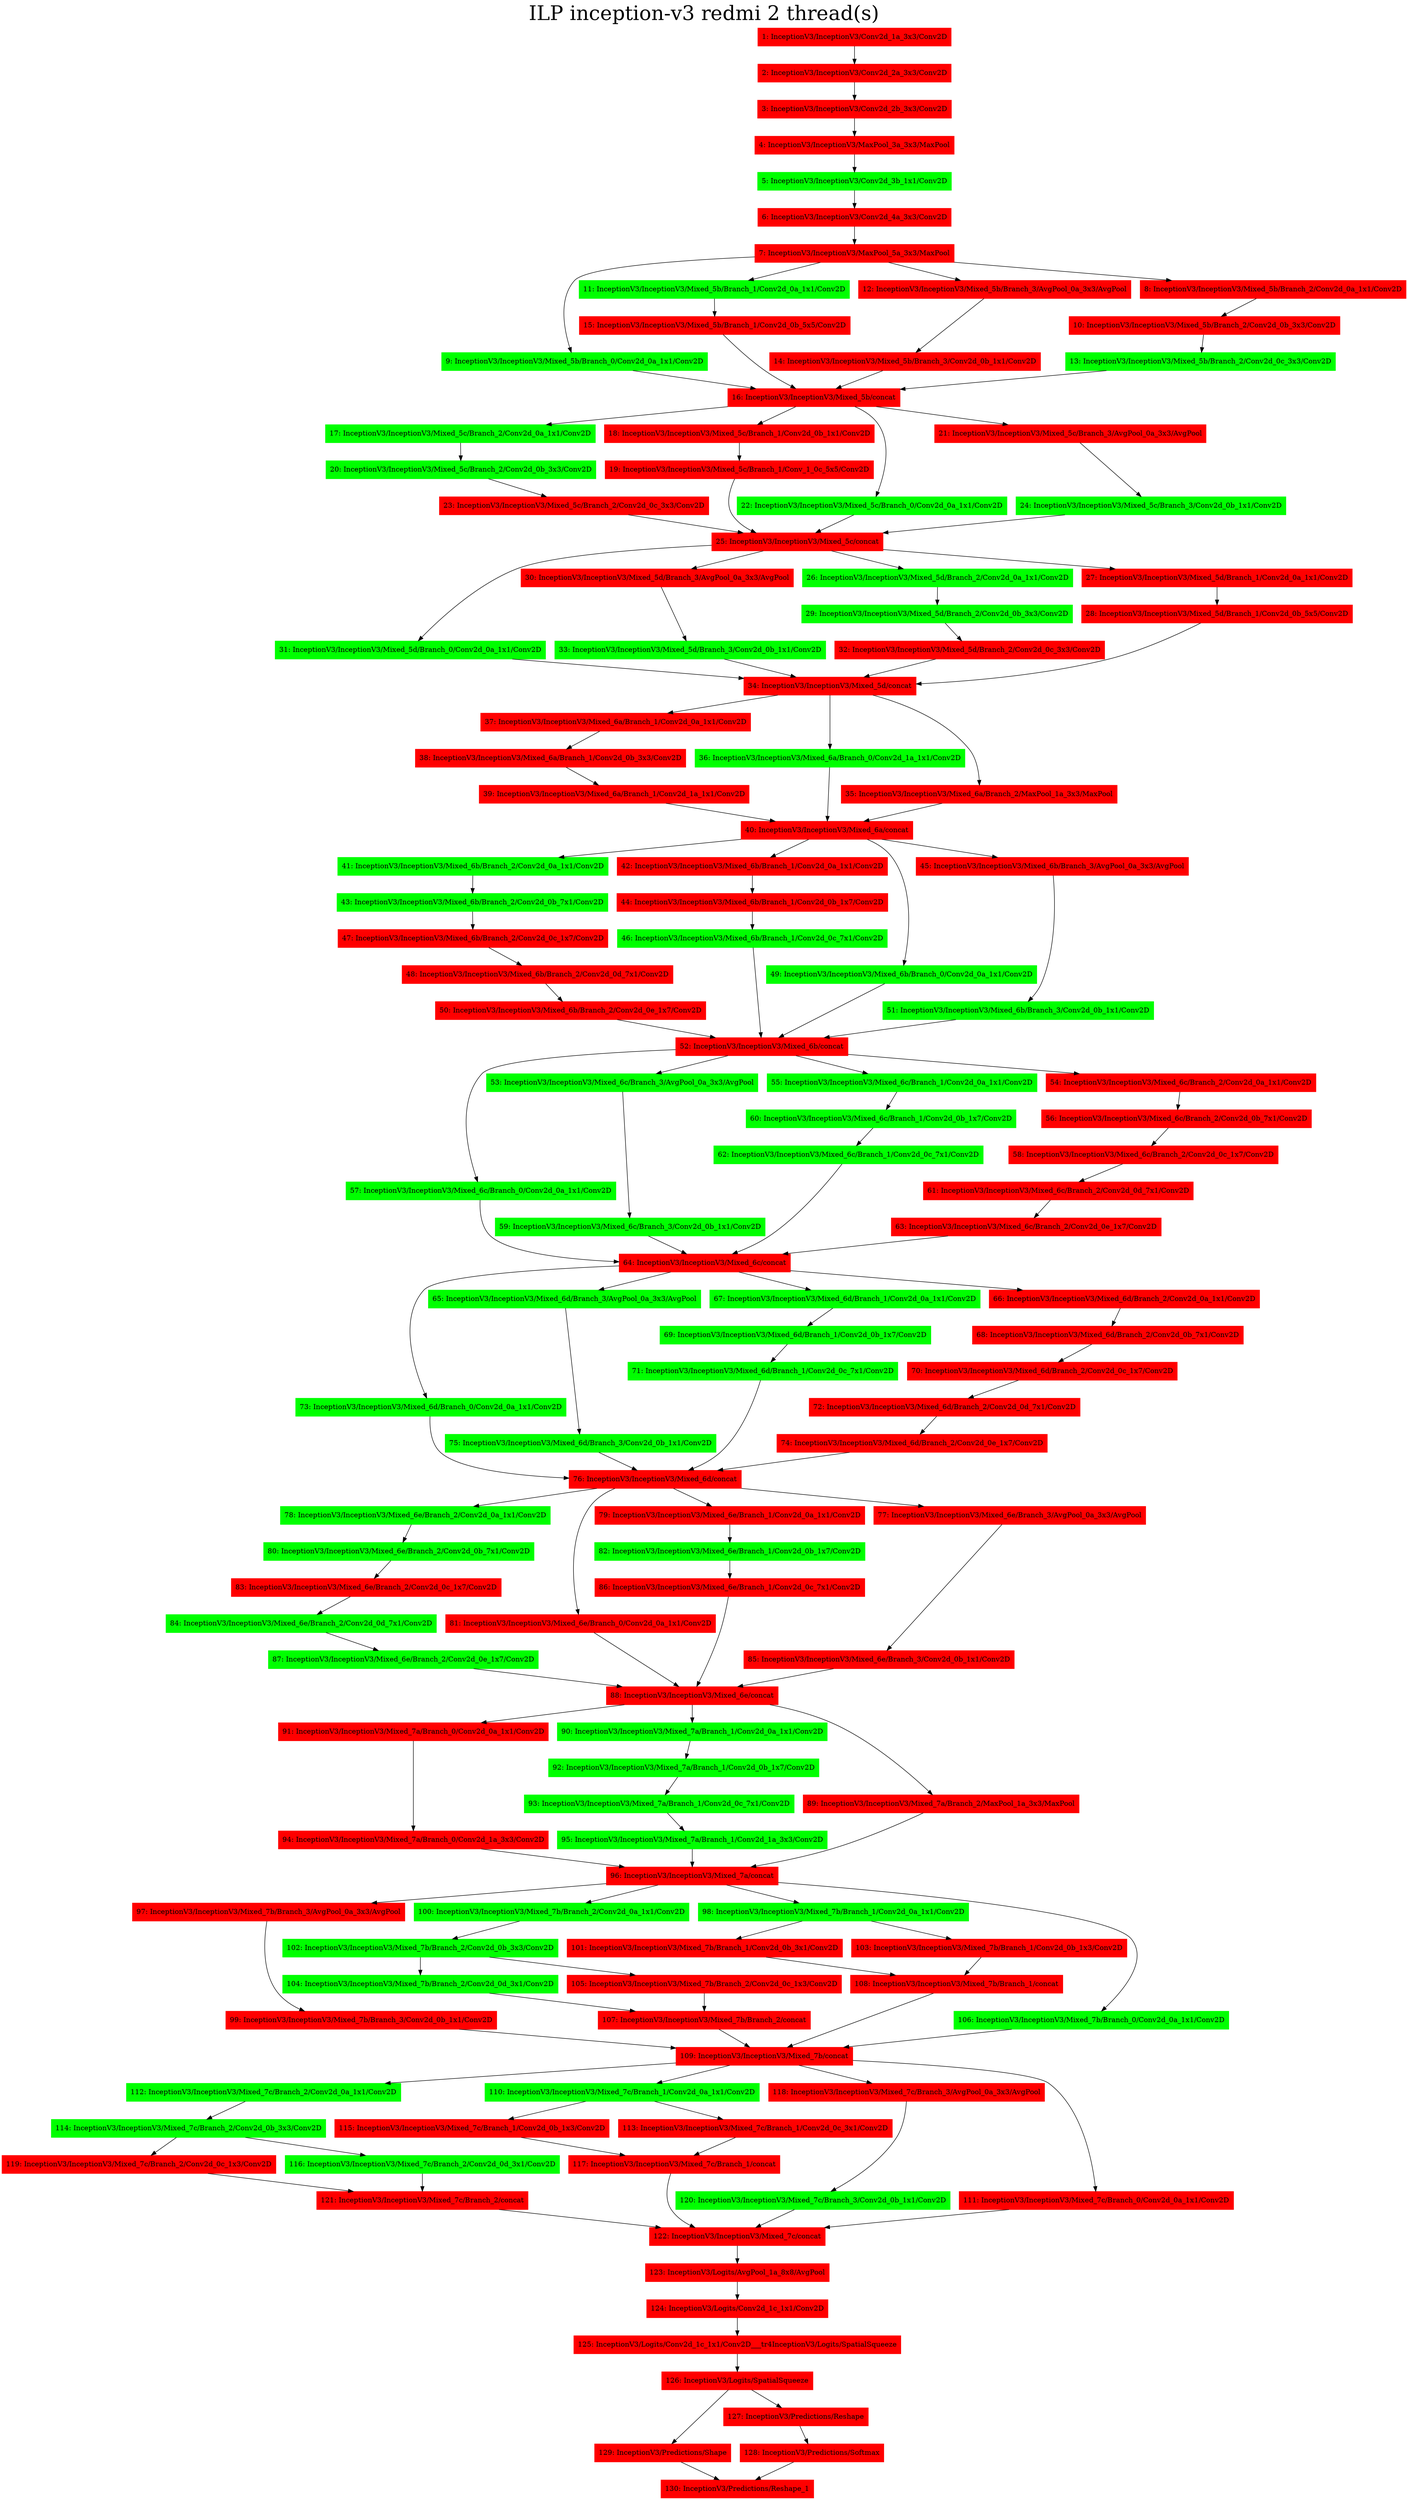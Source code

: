 digraph G {
label     = "ILP inception-v3 redmi 2 thread(s)"
    labelloc  =  t // t: Place the graph's title on top.
    fontsize  = 40 // Make title stand out by giving a large font size
    fontcolor = black"1: InceptionV3/InceptionV3/Conv2d_1a_3x3/Conv2D"->"2: InceptionV3/InceptionV3/Conv2d_2a_3x3/Conv2D";
"1: InceptionV3/InceptionV3/Conv2d_1a_3x3/Conv2D" [shape=box,style=filled,color=red];
"2: InceptionV3/InceptionV3/Conv2d_2a_3x3/Conv2D"->"3: InceptionV3/InceptionV3/Conv2d_2b_3x3/Conv2D";
"2: InceptionV3/InceptionV3/Conv2d_2a_3x3/Conv2D" [shape=box,style=filled,color=red];
"3: InceptionV3/InceptionV3/Conv2d_2b_3x3/Conv2D"->"4: InceptionV3/InceptionV3/MaxPool_3a_3x3/MaxPool";
"3: InceptionV3/InceptionV3/Conv2d_2b_3x3/Conv2D" [shape=box,style=filled,color=red];
"4: InceptionV3/InceptionV3/MaxPool_3a_3x3/MaxPool"->"5: InceptionV3/InceptionV3/Conv2d_3b_1x1/Conv2D";
"4: InceptionV3/InceptionV3/MaxPool_3a_3x3/MaxPool" [shape=box,style=filled,color=red];
"5: InceptionV3/InceptionV3/Conv2d_3b_1x1/Conv2D"->"6: InceptionV3/InceptionV3/Conv2d_4a_3x3/Conv2D";
"5: InceptionV3/InceptionV3/Conv2d_3b_1x1/Conv2D" [shape=box,style=filled,color=green];
"6: InceptionV3/InceptionV3/Conv2d_4a_3x3/Conv2D"->"7: InceptionV3/InceptionV3/MaxPool_5a_3x3/MaxPool";
"6: InceptionV3/InceptionV3/Conv2d_4a_3x3/Conv2D" [shape=box,style=filled,color=red];
"7: InceptionV3/InceptionV3/MaxPool_5a_3x3/MaxPool"->"9: InceptionV3/InceptionV3/Mixed_5b/Branch_0/Conv2d_0a_1x1/Conv2D";
"7: InceptionV3/InceptionV3/MaxPool_5a_3x3/MaxPool"->"11: InceptionV3/InceptionV3/Mixed_5b/Branch_1/Conv2d_0a_1x1/Conv2D";
"7: InceptionV3/InceptionV3/MaxPool_5a_3x3/MaxPool"->"12: InceptionV3/InceptionV3/Mixed_5b/Branch_3/AvgPool_0a_3x3/AvgPool";
"7: InceptionV3/InceptionV3/MaxPool_5a_3x3/MaxPool"->"8: InceptionV3/InceptionV3/Mixed_5b/Branch_2/Conv2d_0a_1x1/Conv2D";
"7: InceptionV3/InceptionV3/MaxPool_5a_3x3/MaxPool" [shape=box,style=filled,color=red];
"12: InceptionV3/InceptionV3/Mixed_5b/Branch_3/AvgPool_0a_3x3/AvgPool"->"14: InceptionV3/InceptionV3/Mixed_5b/Branch_3/Conv2d_0b_1x1/Conv2D";
"12: InceptionV3/InceptionV3/Mixed_5b/Branch_3/AvgPool_0a_3x3/AvgPool" [shape=box,style=filled,color=red];
"8: InceptionV3/InceptionV3/Mixed_5b/Branch_2/Conv2d_0a_1x1/Conv2D"->"10: InceptionV3/InceptionV3/Mixed_5b/Branch_2/Conv2d_0b_3x3/Conv2D";
"8: InceptionV3/InceptionV3/Mixed_5b/Branch_2/Conv2d_0a_1x1/Conv2D" [shape=box,style=filled,color=red];
"11: InceptionV3/InceptionV3/Mixed_5b/Branch_1/Conv2d_0a_1x1/Conv2D"->"15: InceptionV3/InceptionV3/Mixed_5b/Branch_1/Conv2d_0b_5x5/Conv2D";
"11: InceptionV3/InceptionV3/Mixed_5b/Branch_1/Conv2d_0a_1x1/Conv2D" [shape=box,style=filled,color=green];
"9: InceptionV3/InceptionV3/Mixed_5b/Branch_0/Conv2d_0a_1x1/Conv2D"->"16: InceptionV3/InceptionV3/Mixed_5b/concat";
"9: InceptionV3/InceptionV3/Mixed_5b/Branch_0/Conv2d_0a_1x1/Conv2D" [shape=box,style=filled,color=green];
"14: InceptionV3/InceptionV3/Mixed_5b/Branch_3/Conv2d_0b_1x1/Conv2D"->"16: InceptionV3/InceptionV3/Mixed_5b/concat";
"14: InceptionV3/InceptionV3/Mixed_5b/Branch_3/Conv2d_0b_1x1/Conv2D" [shape=box,style=filled,color=red];
"10: InceptionV3/InceptionV3/Mixed_5b/Branch_2/Conv2d_0b_3x3/Conv2D"->"13: InceptionV3/InceptionV3/Mixed_5b/Branch_2/Conv2d_0c_3x3/Conv2D";
"10: InceptionV3/InceptionV3/Mixed_5b/Branch_2/Conv2d_0b_3x3/Conv2D" [shape=box,style=filled,color=red];
"15: InceptionV3/InceptionV3/Mixed_5b/Branch_1/Conv2d_0b_5x5/Conv2D"->"16: InceptionV3/InceptionV3/Mixed_5b/concat";
"15: InceptionV3/InceptionV3/Mixed_5b/Branch_1/Conv2d_0b_5x5/Conv2D" [shape=box,style=filled,color=red];
"13: InceptionV3/InceptionV3/Mixed_5b/Branch_2/Conv2d_0c_3x3/Conv2D"->"16: InceptionV3/InceptionV3/Mixed_5b/concat";
"13: InceptionV3/InceptionV3/Mixed_5b/Branch_2/Conv2d_0c_3x3/Conv2D" [shape=box,style=filled,color=green];
"16: InceptionV3/InceptionV3/Mixed_5b/concat"->"17: InceptionV3/InceptionV3/Mixed_5c/Branch_2/Conv2d_0a_1x1/Conv2D";
"16: InceptionV3/InceptionV3/Mixed_5b/concat"->"18: InceptionV3/InceptionV3/Mixed_5c/Branch_1/Conv2d_0b_1x1/Conv2D";
"16: InceptionV3/InceptionV3/Mixed_5b/concat"->"22: InceptionV3/InceptionV3/Mixed_5c/Branch_0/Conv2d_0a_1x1/Conv2D";
"16: InceptionV3/InceptionV3/Mixed_5b/concat"->"21: InceptionV3/InceptionV3/Mixed_5c/Branch_3/AvgPool_0a_3x3/AvgPool";
"16: InceptionV3/InceptionV3/Mixed_5b/concat" [shape=box,style=filled,color=red];
"21: InceptionV3/InceptionV3/Mixed_5c/Branch_3/AvgPool_0a_3x3/AvgPool"->"24: InceptionV3/InceptionV3/Mixed_5c/Branch_3/Conv2d_0b_1x1/Conv2D";
"21: InceptionV3/InceptionV3/Mixed_5c/Branch_3/AvgPool_0a_3x3/AvgPool" [shape=box,style=filled,color=red];
"17: InceptionV3/InceptionV3/Mixed_5c/Branch_2/Conv2d_0a_1x1/Conv2D"->"20: InceptionV3/InceptionV3/Mixed_5c/Branch_2/Conv2d_0b_3x3/Conv2D";
"17: InceptionV3/InceptionV3/Mixed_5c/Branch_2/Conv2d_0a_1x1/Conv2D" [shape=box,style=filled,color=green];
"18: InceptionV3/InceptionV3/Mixed_5c/Branch_1/Conv2d_0b_1x1/Conv2D"->"19: InceptionV3/InceptionV3/Mixed_5c/Branch_1/Conv_1_0c_5x5/Conv2D";
"18: InceptionV3/InceptionV3/Mixed_5c/Branch_1/Conv2d_0b_1x1/Conv2D" [shape=box,style=filled,color=red];
"22: InceptionV3/InceptionV3/Mixed_5c/Branch_0/Conv2d_0a_1x1/Conv2D"->"25: InceptionV3/InceptionV3/Mixed_5c/concat";
"22: InceptionV3/InceptionV3/Mixed_5c/Branch_0/Conv2d_0a_1x1/Conv2D" [shape=box,style=filled,color=green];
"24: InceptionV3/InceptionV3/Mixed_5c/Branch_3/Conv2d_0b_1x1/Conv2D"->"25: InceptionV3/InceptionV3/Mixed_5c/concat";
"24: InceptionV3/InceptionV3/Mixed_5c/Branch_3/Conv2d_0b_1x1/Conv2D" [shape=box,style=filled,color=green];
"20: InceptionV3/InceptionV3/Mixed_5c/Branch_2/Conv2d_0b_3x3/Conv2D"->"23: InceptionV3/InceptionV3/Mixed_5c/Branch_2/Conv2d_0c_3x3/Conv2D";
"20: InceptionV3/InceptionV3/Mixed_5c/Branch_2/Conv2d_0b_3x3/Conv2D" [shape=box,style=filled,color=green];
"19: InceptionV3/InceptionV3/Mixed_5c/Branch_1/Conv_1_0c_5x5/Conv2D"->"25: InceptionV3/InceptionV3/Mixed_5c/concat";
"19: InceptionV3/InceptionV3/Mixed_5c/Branch_1/Conv_1_0c_5x5/Conv2D" [shape=box,style=filled,color=red];
"23: InceptionV3/InceptionV3/Mixed_5c/Branch_2/Conv2d_0c_3x3/Conv2D"->"25: InceptionV3/InceptionV3/Mixed_5c/concat";
"23: InceptionV3/InceptionV3/Mixed_5c/Branch_2/Conv2d_0c_3x3/Conv2D" [shape=box,style=filled,color=red];
"25: InceptionV3/InceptionV3/Mixed_5c/concat"->"31: InceptionV3/InceptionV3/Mixed_5d/Branch_0/Conv2d_0a_1x1/Conv2D";
"25: InceptionV3/InceptionV3/Mixed_5c/concat"->"30: InceptionV3/InceptionV3/Mixed_5d/Branch_3/AvgPool_0a_3x3/AvgPool";
"25: InceptionV3/InceptionV3/Mixed_5c/concat"->"26: InceptionV3/InceptionV3/Mixed_5d/Branch_2/Conv2d_0a_1x1/Conv2D";
"25: InceptionV3/InceptionV3/Mixed_5c/concat"->"27: InceptionV3/InceptionV3/Mixed_5d/Branch_1/Conv2d_0a_1x1/Conv2D";
"25: InceptionV3/InceptionV3/Mixed_5c/concat" [shape=box,style=filled,color=red];
"30: InceptionV3/InceptionV3/Mixed_5d/Branch_3/AvgPool_0a_3x3/AvgPool"->"33: InceptionV3/InceptionV3/Mixed_5d/Branch_3/Conv2d_0b_1x1/Conv2D";
"30: InceptionV3/InceptionV3/Mixed_5d/Branch_3/AvgPool_0a_3x3/AvgPool" [shape=box,style=filled,color=red];
"26: InceptionV3/InceptionV3/Mixed_5d/Branch_2/Conv2d_0a_1x1/Conv2D"->"29: InceptionV3/InceptionV3/Mixed_5d/Branch_2/Conv2d_0b_3x3/Conv2D";
"26: InceptionV3/InceptionV3/Mixed_5d/Branch_2/Conv2d_0a_1x1/Conv2D" [shape=box,style=filled,color=green];
"27: InceptionV3/InceptionV3/Mixed_5d/Branch_1/Conv2d_0a_1x1/Conv2D"->"28: InceptionV3/InceptionV3/Mixed_5d/Branch_1/Conv2d_0b_5x5/Conv2D";
"27: InceptionV3/InceptionV3/Mixed_5d/Branch_1/Conv2d_0a_1x1/Conv2D" [shape=box,style=filled,color=red];
"31: InceptionV3/InceptionV3/Mixed_5d/Branch_0/Conv2d_0a_1x1/Conv2D"->"34: InceptionV3/InceptionV3/Mixed_5d/concat";
"31: InceptionV3/InceptionV3/Mixed_5d/Branch_0/Conv2d_0a_1x1/Conv2D" [shape=box,style=filled,color=green];
"33: InceptionV3/InceptionV3/Mixed_5d/Branch_3/Conv2d_0b_1x1/Conv2D"->"34: InceptionV3/InceptionV3/Mixed_5d/concat";
"33: InceptionV3/InceptionV3/Mixed_5d/Branch_3/Conv2d_0b_1x1/Conv2D" [shape=box,style=filled,color=green];
"29: InceptionV3/InceptionV3/Mixed_5d/Branch_2/Conv2d_0b_3x3/Conv2D"->"32: InceptionV3/InceptionV3/Mixed_5d/Branch_2/Conv2d_0c_3x3/Conv2D";
"29: InceptionV3/InceptionV3/Mixed_5d/Branch_2/Conv2d_0b_3x3/Conv2D" [shape=box,style=filled,color=green];
"28: InceptionV3/InceptionV3/Mixed_5d/Branch_1/Conv2d_0b_5x5/Conv2D"->"34: InceptionV3/InceptionV3/Mixed_5d/concat";
"28: InceptionV3/InceptionV3/Mixed_5d/Branch_1/Conv2d_0b_5x5/Conv2D" [shape=box,style=filled,color=red];
"32: InceptionV3/InceptionV3/Mixed_5d/Branch_2/Conv2d_0c_3x3/Conv2D"->"34: InceptionV3/InceptionV3/Mixed_5d/concat";
"32: InceptionV3/InceptionV3/Mixed_5d/Branch_2/Conv2d_0c_3x3/Conv2D" [shape=box,style=filled,color=red];
"34: InceptionV3/InceptionV3/Mixed_5d/concat"->"37: InceptionV3/InceptionV3/Mixed_6a/Branch_1/Conv2d_0a_1x1/Conv2D";
"34: InceptionV3/InceptionV3/Mixed_5d/concat"->"36: InceptionV3/InceptionV3/Mixed_6a/Branch_0/Conv2d_1a_1x1/Conv2D";
"34: InceptionV3/InceptionV3/Mixed_5d/concat"->"35: InceptionV3/InceptionV3/Mixed_6a/Branch_2/MaxPool_1a_3x3/MaxPool";
"34: InceptionV3/InceptionV3/Mixed_5d/concat" [shape=box,style=filled,color=red];
"35: InceptionV3/InceptionV3/Mixed_6a/Branch_2/MaxPool_1a_3x3/MaxPool"->"40: InceptionV3/InceptionV3/Mixed_6a/concat";
"35: InceptionV3/InceptionV3/Mixed_6a/Branch_2/MaxPool_1a_3x3/MaxPool" [shape=box,style=filled,color=red];
"37: InceptionV3/InceptionV3/Mixed_6a/Branch_1/Conv2d_0a_1x1/Conv2D"->"38: InceptionV3/InceptionV3/Mixed_6a/Branch_1/Conv2d_0b_3x3/Conv2D";
"37: InceptionV3/InceptionV3/Mixed_6a/Branch_1/Conv2d_0a_1x1/Conv2D" [shape=box,style=filled,color=red];
"36: InceptionV3/InceptionV3/Mixed_6a/Branch_0/Conv2d_1a_1x1/Conv2D"->"40: InceptionV3/InceptionV3/Mixed_6a/concat";
"36: InceptionV3/InceptionV3/Mixed_6a/Branch_0/Conv2d_1a_1x1/Conv2D" [shape=box,style=filled,color=green];
"38: InceptionV3/InceptionV3/Mixed_6a/Branch_1/Conv2d_0b_3x3/Conv2D"->"39: InceptionV3/InceptionV3/Mixed_6a/Branch_1/Conv2d_1a_1x1/Conv2D";
"38: InceptionV3/InceptionV3/Mixed_6a/Branch_1/Conv2d_0b_3x3/Conv2D" [shape=box,style=filled,color=red];
"39: InceptionV3/InceptionV3/Mixed_6a/Branch_1/Conv2d_1a_1x1/Conv2D"->"40: InceptionV3/InceptionV3/Mixed_6a/concat";
"39: InceptionV3/InceptionV3/Mixed_6a/Branch_1/Conv2d_1a_1x1/Conv2D" [shape=box,style=filled,color=red];
"40: InceptionV3/InceptionV3/Mixed_6a/concat"->"41: InceptionV3/InceptionV3/Mixed_6b/Branch_2/Conv2d_0a_1x1/Conv2D";
"40: InceptionV3/InceptionV3/Mixed_6a/concat"->"42: InceptionV3/InceptionV3/Mixed_6b/Branch_1/Conv2d_0a_1x1/Conv2D";
"40: InceptionV3/InceptionV3/Mixed_6a/concat"->"49: InceptionV3/InceptionV3/Mixed_6b/Branch_0/Conv2d_0a_1x1/Conv2D";
"40: InceptionV3/InceptionV3/Mixed_6a/concat"->"45: InceptionV3/InceptionV3/Mixed_6b/Branch_3/AvgPool_0a_3x3/AvgPool";
"40: InceptionV3/InceptionV3/Mixed_6a/concat" [shape=box,style=filled,color=red];
"45: InceptionV3/InceptionV3/Mixed_6b/Branch_3/AvgPool_0a_3x3/AvgPool"->"51: InceptionV3/InceptionV3/Mixed_6b/Branch_3/Conv2d_0b_1x1/Conv2D";
"45: InceptionV3/InceptionV3/Mixed_6b/Branch_3/AvgPool_0a_3x3/AvgPool" [shape=box,style=filled,color=red];
"41: InceptionV3/InceptionV3/Mixed_6b/Branch_2/Conv2d_0a_1x1/Conv2D"->"43: InceptionV3/InceptionV3/Mixed_6b/Branch_2/Conv2d_0b_7x1/Conv2D";
"41: InceptionV3/InceptionV3/Mixed_6b/Branch_2/Conv2d_0a_1x1/Conv2D" [shape=box,style=filled,color=green];
"42: InceptionV3/InceptionV3/Mixed_6b/Branch_1/Conv2d_0a_1x1/Conv2D"->"44: InceptionV3/InceptionV3/Mixed_6b/Branch_1/Conv2d_0b_1x7/Conv2D";
"42: InceptionV3/InceptionV3/Mixed_6b/Branch_1/Conv2d_0a_1x1/Conv2D" [shape=box,style=filled,color=red];
"49: InceptionV3/InceptionV3/Mixed_6b/Branch_0/Conv2d_0a_1x1/Conv2D"->"52: InceptionV3/InceptionV3/Mixed_6b/concat";
"49: InceptionV3/InceptionV3/Mixed_6b/Branch_0/Conv2d_0a_1x1/Conv2D" [shape=box,style=filled,color=green];
"51: InceptionV3/InceptionV3/Mixed_6b/Branch_3/Conv2d_0b_1x1/Conv2D"->"52: InceptionV3/InceptionV3/Mixed_6b/concat";
"51: InceptionV3/InceptionV3/Mixed_6b/Branch_3/Conv2d_0b_1x1/Conv2D" [shape=box,style=filled,color=green];
"43: InceptionV3/InceptionV3/Mixed_6b/Branch_2/Conv2d_0b_7x1/Conv2D"->"47: InceptionV3/InceptionV3/Mixed_6b/Branch_2/Conv2d_0c_1x7/Conv2D";
"43: InceptionV3/InceptionV3/Mixed_6b/Branch_2/Conv2d_0b_7x1/Conv2D" [shape=box,style=filled,color=green];
"44: InceptionV3/InceptionV3/Mixed_6b/Branch_1/Conv2d_0b_1x7/Conv2D"->"46: InceptionV3/InceptionV3/Mixed_6b/Branch_1/Conv2d_0c_7x1/Conv2D";
"44: InceptionV3/InceptionV3/Mixed_6b/Branch_1/Conv2d_0b_1x7/Conv2D" [shape=box,style=filled,color=red];
"47: InceptionV3/InceptionV3/Mixed_6b/Branch_2/Conv2d_0c_1x7/Conv2D"->"48: InceptionV3/InceptionV3/Mixed_6b/Branch_2/Conv2d_0d_7x1/Conv2D";
"47: InceptionV3/InceptionV3/Mixed_6b/Branch_2/Conv2d_0c_1x7/Conv2D" [shape=box,style=filled,color=red];
"46: InceptionV3/InceptionV3/Mixed_6b/Branch_1/Conv2d_0c_7x1/Conv2D"->"52: InceptionV3/InceptionV3/Mixed_6b/concat";
"46: InceptionV3/InceptionV3/Mixed_6b/Branch_1/Conv2d_0c_7x1/Conv2D" [shape=box,style=filled,color=green];
"48: InceptionV3/InceptionV3/Mixed_6b/Branch_2/Conv2d_0d_7x1/Conv2D"->"50: InceptionV3/InceptionV3/Mixed_6b/Branch_2/Conv2d_0e_1x7/Conv2D";
"48: InceptionV3/InceptionV3/Mixed_6b/Branch_2/Conv2d_0d_7x1/Conv2D" [shape=box,style=filled,color=red];
"50: InceptionV3/InceptionV3/Mixed_6b/Branch_2/Conv2d_0e_1x7/Conv2D"->"52: InceptionV3/InceptionV3/Mixed_6b/concat";
"50: InceptionV3/InceptionV3/Mixed_6b/Branch_2/Conv2d_0e_1x7/Conv2D" [shape=box,style=filled,color=red];
"52: InceptionV3/InceptionV3/Mixed_6b/concat"->"57: InceptionV3/InceptionV3/Mixed_6c/Branch_0/Conv2d_0a_1x1/Conv2D";
"52: InceptionV3/InceptionV3/Mixed_6b/concat"->"53: InceptionV3/InceptionV3/Mixed_6c/Branch_3/AvgPool_0a_3x3/AvgPool";
"52: InceptionV3/InceptionV3/Mixed_6b/concat"->"55: InceptionV3/InceptionV3/Mixed_6c/Branch_1/Conv2d_0a_1x1/Conv2D";
"52: InceptionV3/InceptionV3/Mixed_6b/concat"->"54: InceptionV3/InceptionV3/Mixed_6c/Branch_2/Conv2d_0a_1x1/Conv2D";
"52: InceptionV3/InceptionV3/Mixed_6b/concat" [shape=box,style=filled,color=red];
"53: InceptionV3/InceptionV3/Mixed_6c/Branch_3/AvgPool_0a_3x3/AvgPool"->"59: InceptionV3/InceptionV3/Mixed_6c/Branch_3/Conv2d_0b_1x1/Conv2D";
"53: InceptionV3/InceptionV3/Mixed_6c/Branch_3/AvgPool_0a_3x3/AvgPool" [shape=box,style=filled,color=green];
"54: InceptionV3/InceptionV3/Mixed_6c/Branch_2/Conv2d_0a_1x1/Conv2D"->"56: InceptionV3/InceptionV3/Mixed_6c/Branch_2/Conv2d_0b_7x1/Conv2D";
"54: InceptionV3/InceptionV3/Mixed_6c/Branch_2/Conv2d_0a_1x1/Conv2D" [shape=box,style=filled,color=red];
"55: InceptionV3/InceptionV3/Mixed_6c/Branch_1/Conv2d_0a_1x1/Conv2D"->"60: InceptionV3/InceptionV3/Mixed_6c/Branch_1/Conv2d_0b_1x7/Conv2D";
"55: InceptionV3/InceptionV3/Mixed_6c/Branch_1/Conv2d_0a_1x1/Conv2D" [shape=box,style=filled,color=green];
"57: InceptionV3/InceptionV3/Mixed_6c/Branch_0/Conv2d_0a_1x1/Conv2D"->"64: InceptionV3/InceptionV3/Mixed_6c/concat";
"57: InceptionV3/InceptionV3/Mixed_6c/Branch_0/Conv2d_0a_1x1/Conv2D" [shape=box,style=filled,color=green];
"59: InceptionV3/InceptionV3/Mixed_6c/Branch_3/Conv2d_0b_1x1/Conv2D"->"64: InceptionV3/InceptionV3/Mixed_6c/concat";
"59: InceptionV3/InceptionV3/Mixed_6c/Branch_3/Conv2d_0b_1x1/Conv2D" [shape=box,style=filled,color=green];
"56: InceptionV3/InceptionV3/Mixed_6c/Branch_2/Conv2d_0b_7x1/Conv2D"->"58: InceptionV3/InceptionV3/Mixed_6c/Branch_2/Conv2d_0c_1x7/Conv2D";
"56: InceptionV3/InceptionV3/Mixed_6c/Branch_2/Conv2d_0b_7x1/Conv2D" [shape=box,style=filled,color=red];
"60: InceptionV3/InceptionV3/Mixed_6c/Branch_1/Conv2d_0b_1x7/Conv2D"->"62: InceptionV3/InceptionV3/Mixed_6c/Branch_1/Conv2d_0c_7x1/Conv2D";
"60: InceptionV3/InceptionV3/Mixed_6c/Branch_1/Conv2d_0b_1x7/Conv2D" [shape=box,style=filled,color=green];
"58: InceptionV3/InceptionV3/Mixed_6c/Branch_2/Conv2d_0c_1x7/Conv2D"->"61: InceptionV3/InceptionV3/Mixed_6c/Branch_2/Conv2d_0d_7x1/Conv2D";
"58: InceptionV3/InceptionV3/Mixed_6c/Branch_2/Conv2d_0c_1x7/Conv2D" [shape=box,style=filled,color=red];
"62: InceptionV3/InceptionV3/Mixed_6c/Branch_1/Conv2d_0c_7x1/Conv2D"->"64: InceptionV3/InceptionV3/Mixed_6c/concat";
"62: InceptionV3/InceptionV3/Mixed_6c/Branch_1/Conv2d_0c_7x1/Conv2D" [shape=box,style=filled,color=green];
"61: InceptionV3/InceptionV3/Mixed_6c/Branch_2/Conv2d_0d_7x1/Conv2D"->"63: InceptionV3/InceptionV3/Mixed_6c/Branch_2/Conv2d_0e_1x7/Conv2D";
"61: InceptionV3/InceptionV3/Mixed_6c/Branch_2/Conv2d_0d_7x1/Conv2D" [shape=box,style=filled,color=red];
"63: InceptionV3/InceptionV3/Mixed_6c/Branch_2/Conv2d_0e_1x7/Conv2D"->"64: InceptionV3/InceptionV3/Mixed_6c/concat";
"63: InceptionV3/InceptionV3/Mixed_6c/Branch_2/Conv2d_0e_1x7/Conv2D" [shape=box,style=filled,color=red];
"64: InceptionV3/InceptionV3/Mixed_6c/concat"->"73: InceptionV3/InceptionV3/Mixed_6d/Branch_0/Conv2d_0a_1x1/Conv2D";
"64: InceptionV3/InceptionV3/Mixed_6c/concat"->"65: InceptionV3/InceptionV3/Mixed_6d/Branch_3/AvgPool_0a_3x3/AvgPool";
"64: InceptionV3/InceptionV3/Mixed_6c/concat"->"67: InceptionV3/InceptionV3/Mixed_6d/Branch_1/Conv2d_0a_1x1/Conv2D";
"64: InceptionV3/InceptionV3/Mixed_6c/concat"->"66: InceptionV3/InceptionV3/Mixed_6d/Branch_2/Conv2d_0a_1x1/Conv2D";
"64: InceptionV3/InceptionV3/Mixed_6c/concat" [shape=box,style=filled,color=red];
"65: InceptionV3/InceptionV3/Mixed_6d/Branch_3/AvgPool_0a_3x3/AvgPool"->"75: InceptionV3/InceptionV3/Mixed_6d/Branch_3/Conv2d_0b_1x1/Conv2D";
"65: InceptionV3/InceptionV3/Mixed_6d/Branch_3/AvgPool_0a_3x3/AvgPool" [shape=box,style=filled,color=green];
"66: InceptionV3/InceptionV3/Mixed_6d/Branch_2/Conv2d_0a_1x1/Conv2D"->"68: InceptionV3/InceptionV3/Mixed_6d/Branch_2/Conv2d_0b_7x1/Conv2D";
"66: InceptionV3/InceptionV3/Mixed_6d/Branch_2/Conv2d_0a_1x1/Conv2D" [shape=box,style=filled,color=red];
"67: InceptionV3/InceptionV3/Mixed_6d/Branch_1/Conv2d_0a_1x1/Conv2D"->"69: InceptionV3/InceptionV3/Mixed_6d/Branch_1/Conv2d_0b_1x7/Conv2D";
"67: InceptionV3/InceptionV3/Mixed_6d/Branch_1/Conv2d_0a_1x1/Conv2D" [shape=box,style=filled,color=green];
"73: InceptionV3/InceptionV3/Mixed_6d/Branch_0/Conv2d_0a_1x1/Conv2D"->"76: InceptionV3/InceptionV3/Mixed_6d/concat";
"73: InceptionV3/InceptionV3/Mixed_6d/Branch_0/Conv2d_0a_1x1/Conv2D" [shape=box,style=filled,color=green];
"75: InceptionV3/InceptionV3/Mixed_6d/Branch_3/Conv2d_0b_1x1/Conv2D"->"76: InceptionV3/InceptionV3/Mixed_6d/concat";
"75: InceptionV3/InceptionV3/Mixed_6d/Branch_3/Conv2d_0b_1x1/Conv2D" [shape=box,style=filled,color=green];
"68: InceptionV3/InceptionV3/Mixed_6d/Branch_2/Conv2d_0b_7x1/Conv2D"->"70: InceptionV3/InceptionV3/Mixed_6d/Branch_2/Conv2d_0c_1x7/Conv2D";
"68: InceptionV3/InceptionV3/Mixed_6d/Branch_2/Conv2d_0b_7x1/Conv2D" [shape=box,style=filled,color=red];
"69: InceptionV3/InceptionV3/Mixed_6d/Branch_1/Conv2d_0b_1x7/Conv2D"->"71: InceptionV3/InceptionV3/Mixed_6d/Branch_1/Conv2d_0c_7x1/Conv2D";
"69: InceptionV3/InceptionV3/Mixed_6d/Branch_1/Conv2d_0b_1x7/Conv2D" [shape=box,style=filled,color=green];
"70: InceptionV3/InceptionV3/Mixed_6d/Branch_2/Conv2d_0c_1x7/Conv2D"->"72: InceptionV3/InceptionV3/Mixed_6d/Branch_2/Conv2d_0d_7x1/Conv2D";
"70: InceptionV3/InceptionV3/Mixed_6d/Branch_2/Conv2d_0c_1x7/Conv2D" [shape=box,style=filled,color=red];
"71: InceptionV3/InceptionV3/Mixed_6d/Branch_1/Conv2d_0c_7x1/Conv2D"->"76: InceptionV3/InceptionV3/Mixed_6d/concat";
"71: InceptionV3/InceptionV3/Mixed_6d/Branch_1/Conv2d_0c_7x1/Conv2D" [shape=box,style=filled,color=green];
"72: InceptionV3/InceptionV3/Mixed_6d/Branch_2/Conv2d_0d_7x1/Conv2D"->"74: InceptionV3/InceptionV3/Mixed_6d/Branch_2/Conv2d_0e_1x7/Conv2D";
"72: InceptionV3/InceptionV3/Mixed_6d/Branch_2/Conv2d_0d_7x1/Conv2D" [shape=box,style=filled,color=red];
"74: InceptionV3/InceptionV3/Mixed_6d/Branch_2/Conv2d_0e_1x7/Conv2D"->"76: InceptionV3/InceptionV3/Mixed_6d/concat";
"74: InceptionV3/InceptionV3/Mixed_6d/Branch_2/Conv2d_0e_1x7/Conv2D" [shape=box,style=filled,color=red];
"76: InceptionV3/InceptionV3/Mixed_6d/concat"->"78: InceptionV3/InceptionV3/Mixed_6e/Branch_2/Conv2d_0a_1x1/Conv2D";
"76: InceptionV3/InceptionV3/Mixed_6d/concat"->"81: InceptionV3/InceptionV3/Mixed_6e/Branch_0/Conv2d_0a_1x1/Conv2D";
"76: InceptionV3/InceptionV3/Mixed_6d/concat"->"79: InceptionV3/InceptionV3/Mixed_6e/Branch_1/Conv2d_0a_1x1/Conv2D";
"76: InceptionV3/InceptionV3/Mixed_6d/concat"->"77: InceptionV3/InceptionV3/Mixed_6e/Branch_3/AvgPool_0a_3x3/AvgPool";
"76: InceptionV3/InceptionV3/Mixed_6d/concat" [shape=box,style=filled,color=red];
"77: InceptionV3/InceptionV3/Mixed_6e/Branch_3/AvgPool_0a_3x3/AvgPool"->"85: InceptionV3/InceptionV3/Mixed_6e/Branch_3/Conv2d_0b_1x1/Conv2D";
"77: InceptionV3/InceptionV3/Mixed_6e/Branch_3/AvgPool_0a_3x3/AvgPool" [shape=box,style=filled,color=red];
"78: InceptionV3/InceptionV3/Mixed_6e/Branch_2/Conv2d_0a_1x1/Conv2D"->"80: InceptionV3/InceptionV3/Mixed_6e/Branch_2/Conv2d_0b_7x1/Conv2D";
"78: InceptionV3/InceptionV3/Mixed_6e/Branch_2/Conv2d_0a_1x1/Conv2D" [shape=box,style=filled,color=green];
"79: InceptionV3/InceptionV3/Mixed_6e/Branch_1/Conv2d_0a_1x1/Conv2D"->"82: InceptionV3/InceptionV3/Mixed_6e/Branch_1/Conv2d_0b_1x7/Conv2D";
"79: InceptionV3/InceptionV3/Mixed_6e/Branch_1/Conv2d_0a_1x1/Conv2D" [shape=box,style=filled,color=red];
"81: InceptionV3/InceptionV3/Mixed_6e/Branch_0/Conv2d_0a_1x1/Conv2D"->"88: InceptionV3/InceptionV3/Mixed_6e/concat";
"81: InceptionV3/InceptionV3/Mixed_6e/Branch_0/Conv2d_0a_1x1/Conv2D" [shape=box,style=filled,color=red];
"85: InceptionV3/InceptionV3/Mixed_6e/Branch_3/Conv2d_0b_1x1/Conv2D"->"88: InceptionV3/InceptionV3/Mixed_6e/concat";
"85: InceptionV3/InceptionV3/Mixed_6e/Branch_3/Conv2d_0b_1x1/Conv2D" [shape=box,style=filled,color=red];
"80: InceptionV3/InceptionV3/Mixed_6e/Branch_2/Conv2d_0b_7x1/Conv2D"->"83: InceptionV3/InceptionV3/Mixed_6e/Branch_2/Conv2d_0c_1x7/Conv2D";
"80: InceptionV3/InceptionV3/Mixed_6e/Branch_2/Conv2d_0b_7x1/Conv2D" [shape=box,style=filled,color=green];
"82: InceptionV3/InceptionV3/Mixed_6e/Branch_1/Conv2d_0b_1x7/Conv2D"->"86: InceptionV3/InceptionV3/Mixed_6e/Branch_1/Conv2d_0c_7x1/Conv2D";
"82: InceptionV3/InceptionV3/Mixed_6e/Branch_1/Conv2d_0b_1x7/Conv2D" [shape=box,style=filled,color=green];
"83: InceptionV3/InceptionV3/Mixed_6e/Branch_2/Conv2d_0c_1x7/Conv2D"->"84: InceptionV3/InceptionV3/Mixed_6e/Branch_2/Conv2d_0d_7x1/Conv2D";
"83: InceptionV3/InceptionV3/Mixed_6e/Branch_2/Conv2d_0c_1x7/Conv2D" [shape=box,style=filled,color=red];
"86: InceptionV3/InceptionV3/Mixed_6e/Branch_1/Conv2d_0c_7x1/Conv2D"->"88: InceptionV3/InceptionV3/Mixed_6e/concat";
"86: InceptionV3/InceptionV3/Mixed_6e/Branch_1/Conv2d_0c_7x1/Conv2D" [shape=box,style=filled,color=red];
"84: InceptionV3/InceptionV3/Mixed_6e/Branch_2/Conv2d_0d_7x1/Conv2D"->"87: InceptionV3/InceptionV3/Mixed_6e/Branch_2/Conv2d_0e_1x7/Conv2D";
"84: InceptionV3/InceptionV3/Mixed_6e/Branch_2/Conv2d_0d_7x1/Conv2D" [shape=box,style=filled,color=green];
"87: InceptionV3/InceptionV3/Mixed_6e/Branch_2/Conv2d_0e_1x7/Conv2D"->"88: InceptionV3/InceptionV3/Mixed_6e/concat";
"87: InceptionV3/InceptionV3/Mixed_6e/Branch_2/Conv2d_0e_1x7/Conv2D" [shape=box,style=filled,color=green];
"88: InceptionV3/InceptionV3/Mixed_6e/concat"->"91: InceptionV3/InceptionV3/Mixed_7a/Branch_0/Conv2d_0a_1x1/Conv2D";
"88: InceptionV3/InceptionV3/Mixed_6e/concat"->"90: InceptionV3/InceptionV3/Mixed_7a/Branch_1/Conv2d_0a_1x1/Conv2D";
"88: InceptionV3/InceptionV3/Mixed_6e/concat"->"89: InceptionV3/InceptionV3/Mixed_7a/Branch_2/MaxPool_1a_3x3/MaxPool";
"88: InceptionV3/InceptionV3/Mixed_6e/concat" [shape=box,style=filled,color=red];
"89: InceptionV3/InceptionV3/Mixed_7a/Branch_2/MaxPool_1a_3x3/MaxPool"->"96: InceptionV3/InceptionV3/Mixed_7a/concat";
"89: InceptionV3/InceptionV3/Mixed_7a/Branch_2/MaxPool_1a_3x3/MaxPool" [shape=box,style=filled,color=red];
"90: InceptionV3/InceptionV3/Mixed_7a/Branch_1/Conv2d_0a_1x1/Conv2D"->"92: InceptionV3/InceptionV3/Mixed_7a/Branch_1/Conv2d_0b_1x7/Conv2D";
"90: InceptionV3/InceptionV3/Mixed_7a/Branch_1/Conv2d_0a_1x1/Conv2D" [shape=box,style=filled,color=green];
"91: InceptionV3/InceptionV3/Mixed_7a/Branch_0/Conv2d_0a_1x1/Conv2D"->"94: InceptionV3/InceptionV3/Mixed_7a/Branch_0/Conv2d_1a_3x3/Conv2D";
"91: InceptionV3/InceptionV3/Mixed_7a/Branch_0/Conv2d_0a_1x1/Conv2D" [shape=box,style=filled,color=red];
"92: InceptionV3/InceptionV3/Mixed_7a/Branch_1/Conv2d_0b_1x7/Conv2D"->"93: InceptionV3/InceptionV3/Mixed_7a/Branch_1/Conv2d_0c_7x1/Conv2D";
"92: InceptionV3/InceptionV3/Mixed_7a/Branch_1/Conv2d_0b_1x7/Conv2D" [shape=box,style=filled,color=green];
"94: InceptionV3/InceptionV3/Mixed_7a/Branch_0/Conv2d_1a_3x3/Conv2D"->"96: InceptionV3/InceptionV3/Mixed_7a/concat";
"94: InceptionV3/InceptionV3/Mixed_7a/Branch_0/Conv2d_1a_3x3/Conv2D" [shape=box,style=filled,color=red];
"93: InceptionV3/InceptionV3/Mixed_7a/Branch_1/Conv2d_0c_7x1/Conv2D"->"95: InceptionV3/InceptionV3/Mixed_7a/Branch_1/Conv2d_1a_3x3/Conv2D";
"93: InceptionV3/InceptionV3/Mixed_7a/Branch_1/Conv2d_0c_7x1/Conv2D" [shape=box,style=filled,color=green];
"95: InceptionV3/InceptionV3/Mixed_7a/Branch_1/Conv2d_1a_3x3/Conv2D"->"96: InceptionV3/InceptionV3/Mixed_7a/concat";
"95: InceptionV3/InceptionV3/Mixed_7a/Branch_1/Conv2d_1a_3x3/Conv2D" [shape=box,style=filled,color=green];
"96: InceptionV3/InceptionV3/Mixed_7a/concat"->"97: InceptionV3/InceptionV3/Mixed_7b/Branch_3/AvgPool_0a_3x3/AvgPool";
"96: InceptionV3/InceptionV3/Mixed_7a/concat"->"100: InceptionV3/InceptionV3/Mixed_7b/Branch_2/Conv2d_0a_1x1/Conv2D";
"96: InceptionV3/InceptionV3/Mixed_7a/concat"->"98: InceptionV3/InceptionV3/Mixed_7b/Branch_1/Conv2d_0a_1x1/Conv2D";
"96: InceptionV3/InceptionV3/Mixed_7a/concat"->"106: InceptionV3/InceptionV3/Mixed_7b/Branch_0/Conv2d_0a_1x1/Conv2D";
"96: InceptionV3/InceptionV3/Mixed_7a/concat" [shape=box,style=filled,color=red];
"97: InceptionV3/InceptionV3/Mixed_7b/Branch_3/AvgPool_0a_3x3/AvgPool"->"99: InceptionV3/InceptionV3/Mixed_7b/Branch_3/Conv2d_0b_1x1/Conv2D";
"97: InceptionV3/InceptionV3/Mixed_7b/Branch_3/AvgPool_0a_3x3/AvgPool" [shape=box,style=filled,color=red];
"100: InceptionV3/InceptionV3/Mixed_7b/Branch_2/Conv2d_0a_1x1/Conv2D"->"102: InceptionV3/InceptionV3/Mixed_7b/Branch_2/Conv2d_0b_3x3/Conv2D";
"100: InceptionV3/InceptionV3/Mixed_7b/Branch_2/Conv2d_0a_1x1/Conv2D" [shape=box,style=filled,color=green];
"98: InceptionV3/InceptionV3/Mixed_7b/Branch_1/Conv2d_0a_1x1/Conv2D"->"101: InceptionV3/InceptionV3/Mixed_7b/Branch_1/Conv2d_0b_3x1/Conv2D";
"98: InceptionV3/InceptionV3/Mixed_7b/Branch_1/Conv2d_0a_1x1/Conv2D"->"103: InceptionV3/InceptionV3/Mixed_7b/Branch_1/Conv2d_0b_1x3/Conv2D";
"98: InceptionV3/InceptionV3/Mixed_7b/Branch_1/Conv2d_0a_1x1/Conv2D" [shape=box,style=filled,color=green];
"106: InceptionV3/InceptionV3/Mixed_7b/Branch_0/Conv2d_0a_1x1/Conv2D"->"109: InceptionV3/InceptionV3/Mixed_7b/concat";
"106: InceptionV3/InceptionV3/Mixed_7b/Branch_0/Conv2d_0a_1x1/Conv2D" [shape=box,style=filled,color=green];
"99: InceptionV3/InceptionV3/Mixed_7b/Branch_3/Conv2d_0b_1x1/Conv2D"->"109: InceptionV3/InceptionV3/Mixed_7b/concat";
"99: InceptionV3/InceptionV3/Mixed_7b/Branch_3/Conv2d_0b_1x1/Conv2D" [shape=box,style=filled,color=red];
"102: InceptionV3/InceptionV3/Mixed_7b/Branch_2/Conv2d_0b_3x3/Conv2D"->"104: InceptionV3/InceptionV3/Mixed_7b/Branch_2/Conv2d_0d_3x1/Conv2D";
"102: InceptionV3/InceptionV3/Mixed_7b/Branch_2/Conv2d_0b_3x3/Conv2D"->"105: InceptionV3/InceptionV3/Mixed_7b/Branch_2/Conv2d_0c_1x3/Conv2D";
"102: InceptionV3/InceptionV3/Mixed_7b/Branch_2/Conv2d_0b_3x3/Conv2D" [shape=box,style=filled,color=green];
"101: InceptionV3/InceptionV3/Mixed_7b/Branch_1/Conv2d_0b_3x1/Conv2D"->"108: InceptionV3/InceptionV3/Mixed_7b/Branch_1/concat";
"101: InceptionV3/InceptionV3/Mixed_7b/Branch_1/Conv2d_0b_3x1/Conv2D" [shape=box,style=filled,color=red];
"103: InceptionV3/InceptionV3/Mixed_7b/Branch_1/Conv2d_0b_1x3/Conv2D"->"108: InceptionV3/InceptionV3/Mixed_7b/Branch_1/concat";
"103: InceptionV3/InceptionV3/Mixed_7b/Branch_1/Conv2d_0b_1x3/Conv2D" [shape=box,style=filled,color=red];
"104: InceptionV3/InceptionV3/Mixed_7b/Branch_2/Conv2d_0d_3x1/Conv2D"->"107: InceptionV3/InceptionV3/Mixed_7b/Branch_2/concat";
"104: InceptionV3/InceptionV3/Mixed_7b/Branch_2/Conv2d_0d_3x1/Conv2D" [shape=box,style=filled,color=green];
"105: InceptionV3/InceptionV3/Mixed_7b/Branch_2/Conv2d_0c_1x3/Conv2D"->"107: InceptionV3/InceptionV3/Mixed_7b/Branch_2/concat";
"105: InceptionV3/InceptionV3/Mixed_7b/Branch_2/Conv2d_0c_1x3/Conv2D" [shape=box,style=filled,color=red];
"108: InceptionV3/InceptionV3/Mixed_7b/Branch_1/concat"->"109: InceptionV3/InceptionV3/Mixed_7b/concat";
"108: InceptionV3/InceptionV3/Mixed_7b/Branch_1/concat" [shape=box,style=filled,color=red];
"107: InceptionV3/InceptionV3/Mixed_7b/Branch_2/concat"->"109: InceptionV3/InceptionV3/Mixed_7b/concat";
"107: InceptionV3/InceptionV3/Mixed_7b/Branch_2/concat" [shape=box,style=filled,color=red];
"109: InceptionV3/InceptionV3/Mixed_7b/concat"->"112: InceptionV3/InceptionV3/Mixed_7c/Branch_2/Conv2d_0a_1x1/Conv2D";
"109: InceptionV3/InceptionV3/Mixed_7b/concat"->"110: InceptionV3/InceptionV3/Mixed_7c/Branch_1/Conv2d_0a_1x1/Conv2D";
"109: InceptionV3/InceptionV3/Mixed_7b/concat"->"118: InceptionV3/InceptionV3/Mixed_7c/Branch_3/AvgPool_0a_3x3/AvgPool";
"109: InceptionV3/InceptionV3/Mixed_7b/concat"->"111: InceptionV3/InceptionV3/Mixed_7c/Branch_0/Conv2d_0a_1x1/Conv2D";
"109: InceptionV3/InceptionV3/Mixed_7b/concat" [shape=box,style=filled,color=red];
"118: InceptionV3/InceptionV3/Mixed_7c/Branch_3/AvgPool_0a_3x3/AvgPool"->"120: InceptionV3/InceptionV3/Mixed_7c/Branch_3/Conv2d_0b_1x1/Conv2D";
"118: InceptionV3/InceptionV3/Mixed_7c/Branch_3/AvgPool_0a_3x3/AvgPool" [shape=box,style=filled,color=red];
"112: InceptionV3/InceptionV3/Mixed_7c/Branch_2/Conv2d_0a_1x1/Conv2D"->"114: InceptionV3/InceptionV3/Mixed_7c/Branch_2/Conv2d_0b_3x3/Conv2D";
"112: InceptionV3/InceptionV3/Mixed_7c/Branch_2/Conv2d_0a_1x1/Conv2D" [shape=box,style=filled,color=green];
"110: InceptionV3/InceptionV3/Mixed_7c/Branch_1/Conv2d_0a_1x1/Conv2D"->"115: InceptionV3/InceptionV3/Mixed_7c/Branch_1/Conv2d_0b_1x3/Conv2D";
"110: InceptionV3/InceptionV3/Mixed_7c/Branch_1/Conv2d_0a_1x1/Conv2D"->"113: InceptionV3/InceptionV3/Mixed_7c/Branch_1/Conv2d_0c_3x1/Conv2D";
"110: InceptionV3/InceptionV3/Mixed_7c/Branch_1/Conv2d_0a_1x1/Conv2D" [shape=box,style=filled,color=green];
"111: InceptionV3/InceptionV3/Mixed_7c/Branch_0/Conv2d_0a_1x1/Conv2D"->"122: InceptionV3/InceptionV3/Mixed_7c/concat";
"111: InceptionV3/InceptionV3/Mixed_7c/Branch_0/Conv2d_0a_1x1/Conv2D" [shape=box,style=filled,color=red];
"120: InceptionV3/InceptionV3/Mixed_7c/Branch_3/Conv2d_0b_1x1/Conv2D"->"122: InceptionV3/InceptionV3/Mixed_7c/concat";
"120: InceptionV3/InceptionV3/Mixed_7c/Branch_3/Conv2d_0b_1x1/Conv2D" [shape=box,style=filled,color=green];
"114: InceptionV3/InceptionV3/Mixed_7c/Branch_2/Conv2d_0b_3x3/Conv2D"->"119: InceptionV3/InceptionV3/Mixed_7c/Branch_2/Conv2d_0c_1x3/Conv2D";
"114: InceptionV3/InceptionV3/Mixed_7c/Branch_2/Conv2d_0b_3x3/Conv2D"->"116: InceptionV3/InceptionV3/Mixed_7c/Branch_2/Conv2d_0d_3x1/Conv2D";
"114: InceptionV3/InceptionV3/Mixed_7c/Branch_2/Conv2d_0b_3x3/Conv2D" [shape=box,style=filled,color=green];
"113: InceptionV3/InceptionV3/Mixed_7c/Branch_1/Conv2d_0c_3x1/Conv2D"->"117: InceptionV3/InceptionV3/Mixed_7c/Branch_1/concat";
"113: InceptionV3/InceptionV3/Mixed_7c/Branch_1/Conv2d_0c_3x1/Conv2D" [shape=box,style=filled,color=red];
"115: InceptionV3/InceptionV3/Mixed_7c/Branch_1/Conv2d_0b_1x3/Conv2D"->"117: InceptionV3/InceptionV3/Mixed_7c/Branch_1/concat";
"115: InceptionV3/InceptionV3/Mixed_7c/Branch_1/Conv2d_0b_1x3/Conv2D" [shape=box,style=filled,color=red];
"116: InceptionV3/InceptionV3/Mixed_7c/Branch_2/Conv2d_0d_3x1/Conv2D"->"121: InceptionV3/InceptionV3/Mixed_7c/Branch_2/concat";
"116: InceptionV3/InceptionV3/Mixed_7c/Branch_2/Conv2d_0d_3x1/Conv2D" [shape=box,style=filled,color=green];
"119: InceptionV3/InceptionV3/Mixed_7c/Branch_2/Conv2d_0c_1x3/Conv2D"->"121: InceptionV3/InceptionV3/Mixed_7c/Branch_2/concat";
"119: InceptionV3/InceptionV3/Mixed_7c/Branch_2/Conv2d_0c_1x3/Conv2D" [shape=box,style=filled,color=red];
"117: InceptionV3/InceptionV3/Mixed_7c/Branch_1/concat"->"122: InceptionV3/InceptionV3/Mixed_7c/concat";
"117: InceptionV3/InceptionV3/Mixed_7c/Branch_1/concat" [shape=box,style=filled,color=red];
"121: InceptionV3/InceptionV3/Mixed_7c/Branch_2/concat"->"122: InceptionV3/InceptionV3/Mixed_7c/concat";
"121: InceptionV3/InceptionV3/Mixed_7c/Branch_2/concat" [shape=box,style=filled,color=red];
"122: InceptionV3/InceptionV3/Mixed_7c/concat"->"123: InceptionV3/Logits/AvgPool_1a_8x8/AvgPool";
"122: InceptionV3/InceptionV3/Mixed_7c/concat" [shape=box,style=filled,color=red];
"123: InceptionV3/Logits/AvgPool_1a_8x8/AvgPool"->"124: InceptionV3/Logits/Conv2d_1c_1x1/Conv2D";
"123: InceptionV3/Logits/AvgPool_1a_8x8/AvgPool" [shape=box,style=filled,color=red];
"124: InceptionV3/Logits/Conv2d_1c_1x1/Conv2D"->"125: InceptionV3/Logits/Conv2d_1c_1x1/Conv2D___tr4InceptionV3/Logits/SpatialSqueeze";
"124: InceptionV3/Logits/Conv2d_1c_1x1/Conv2D" [shape=box,style=filled,color=red];
"125: InceptionV3/Logits/Conv2d_1c_1x1/Conv2D___tr4InceptionV3/Logits/SpatialSqueeze"->"126: InceptionV3/Logits/SpatialSqueeze";
"125: InceptionV3/Logits/Conv2d_1c_1x1/Conv2D___tr4InceptionV3/Logits/SpatialSqueeze" [shape=box,style=filled,color=red];
"126: InceptionV3/Logits/SpatialSqueeze"->"129: InceptionV3/Predictions/Shape";
"126: InceptionV3/Logits/SpatialSqueeze"->"127: InceptionV3/Predictions/Reshape";
"126: InceptionV3/Logits/SpatialSqueeze" [shape=box,style=filled,color=red];
"129: InceptionV3/Predictions/Shape"->"130: InceptionV3/Predictions/Reshape_1";
"129: InceptionV3/Predictions/Shape" [shape=box,style=filled,color=red];
"127: InceptionV3/Predictions/Reshape"->"128: InceptionV3/Predictions/Softmax";
"127: InceptionV3/Predictions/Reshape" [shape=box,style=filled,color=red];
"128: InceptionV3/Predictions/Softmax"->"130: InceptionV3/Predictions/Reshape_1";
"128: InceptionV3/Predictions/Softmax" [shape=box,style=filled,color=red];
"130: InceptionV3/Predictions/Reshape_1" [shape=box,style=filled,color=red];
}